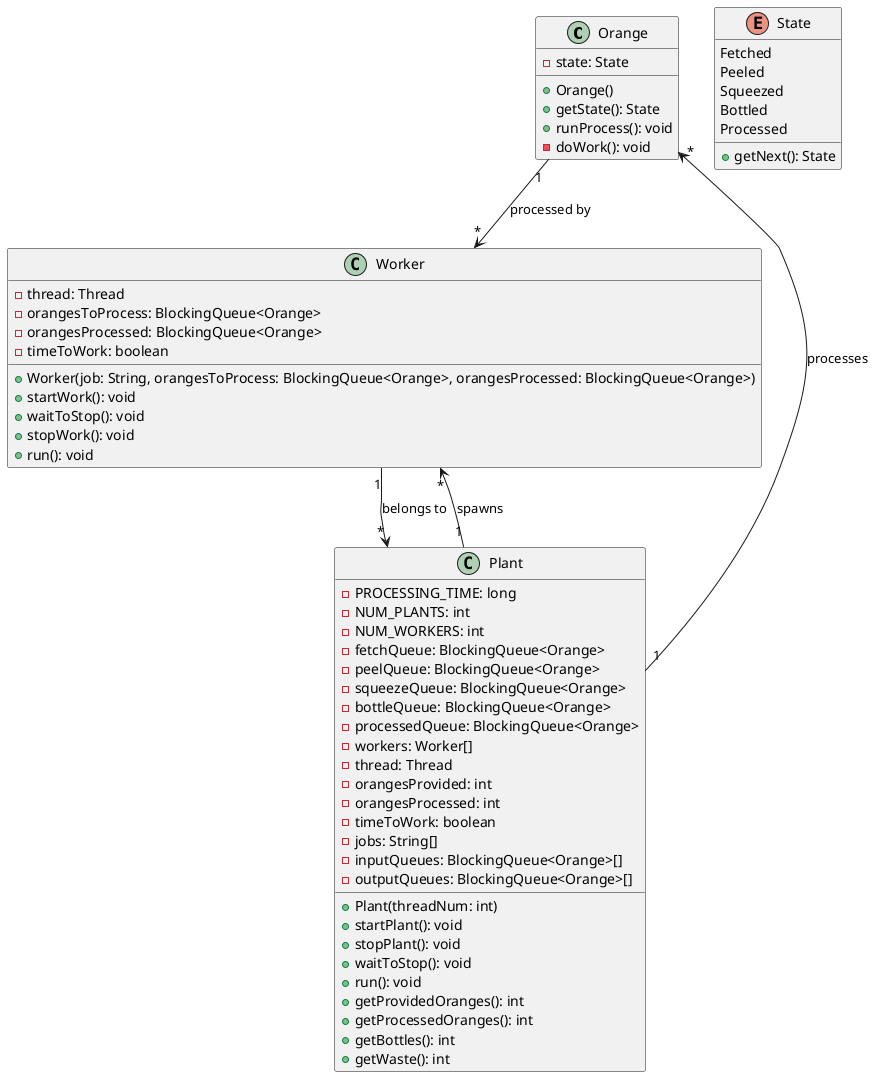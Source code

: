 @startuml

skinparam classAttributeIconSize 10

class Orange {
    - state: State
    + Orange()
    + getState(): State
    + runProcess(): void
    - doWork(): void
}

enum State {
    Fetched
    Peeled
    Squeezed
    Bottled
    Processed
    + getNext(): State
}

class Worker {
    - thread: Thread
    - orangesToProcess: BlockingQueue<Orange>
    - orangesProcessed: BlockingQueue<Orange>
    - timeToWork: boolean
    + Worker(job: String, orangesToProcess: BlockingQueue<Orange>, orangesProcessed: BlockingQueue<Orange>)
    + startWork(): void
    + waitToStop(): void
    + stopWork(): void
    + run(): void
}

class Plant {
    - PROCESSING_TIME: long
    - NUM_PLANTS: int
    - NUM_WORKERS: int
    - fetchQueue: BlockingQueue<Orange>
    - peelQueue: BlockingQueue<Orange>
    - squeezeQueue: BlockingQueue<Orange>
    - bottleQueue: BlockingQueue<Orange>
    - processedQueue: BlockingQueue<Orange>
    - workers: Worker[]
    - thread: Thread
    - orangesProvided: int
    - orangesProcessed: int
    - timeToWork: boolean
    - jobs: String[]
    - inputQueues: BlockingQueue<Orange>[]
    - outputQueues: BlockingQueue<Orange>[]
    + Plant(threadNum: int)
    + startPlant(): void
    + stopPlant(): void
    + waitToStop(): void
    + run(): void
    + getProvidedOranges(): int
    + getProcessedOranges(): int
    + getBottles(): int
    + getWaste(): int
}
Orange "1" --> "*" Worker : processed by
Worker "1" --> "*" Plant : belongs to
Plant "1" --> "*" Worker : spawns
Plant "1" --> "*" Orange : processes

@enduml